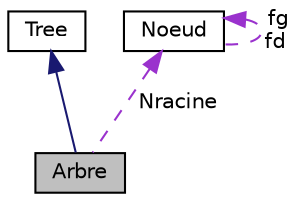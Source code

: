 digraph "Arbre"
{
 // LATEX_PDF_SIZE
  edge [fontname="Helvetica",fontsize="10",labelfontname="Helvetica",labelfontsize="10"];
  node [fontname="Helvetica",fontsize="10",shape=record];
  Node1 [label="Arbre",height=0.2,width=0.4,color="black", fillcolor="grey75", style="filled", fontcolor="black",tooltip=" "];
  Node2 -> Node1 [dir="back",color="midnightblue",fontsize="10",style="solid",fontname="Helvetica"];
  Node2 [label="Tree",height=0.2,width=0.4,color="black", fillcolor="white", style="filled",URL="$classTree.html",tooltip=" "];
  Node3 -> Node1 [dir="back",color="darkorchid3",fontsize="10",style="dashed",label=" Nracine" ,fontname="Helvetica"];
  Node3 [label="Noeud",height=0.2,width=0.4,color="black", fillcolor="white", style="filled",URL="$classNoeud.html",tooltip=" "];
  Node3 -> Node3 [dir="back",color="darkorchid3",fontsize="10",style="dashed",label=" fg\nfd" ,fontname="Helvetica"];
}
